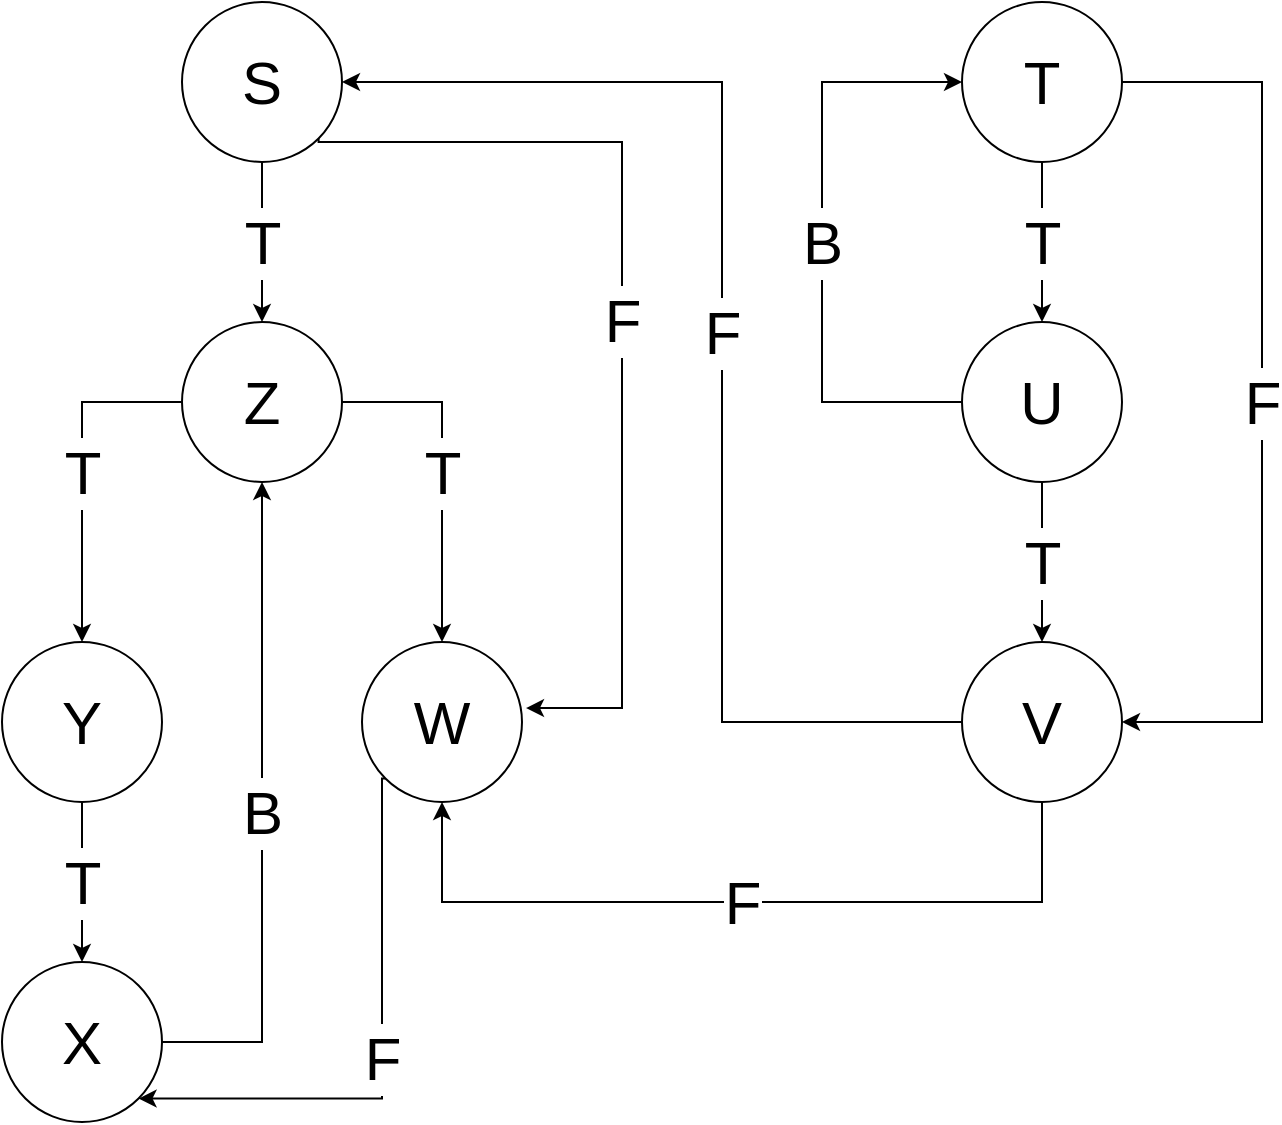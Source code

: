 <mxfile version="20.3.0" type="device"><diagram id="1eI5-q4GGaYN7fIjq52r" name="Page-1"><mxGraphModel dx="1021" dy="641" grid="1" gridSize="10" guides="1" tooltips="1" connect="1" arrows="1" fold="1" page="1" pageScale="1" pageWidth="850" pageHeight="1100" math="0" shadow="0"><root><mxCell id="0"/><mxCell id="1" parent="0"/><mxCell id="E99VVKZ6s3hWztp2PKJU-3" value="T" style="edgeStyle=orthogonalEdgeStyle;rounded=0;orthogonalLoop=1;jettySize=auto;html=1;fontSize=30;" parent="1" source="E99VVKZ6s3hWztp2PKJU-1" target="E99VVKZ6s3hWztp2PKJU-2" edge="1"><mxGeometry relative="1" as="geometry"/></mxCell><mxCell id="g9s8S4KD5WSpPcTylwDP-1" value="F" style="edgeStyle=orthogonalEdgeStyle;rounded=0;orthogonalLoop=1;jettySize=auto;html=1;exitX=1;exitY=1;exitDx=0;exitDy=0;entryX=1.025;entryY=0.413;entryDx=0;entryDy=0;entryPerimeter=0;fontSize=30;" edge="1" parent="1" source="E99VVKZ6s3hWztp2PKJU-1" target="E99VVKZ6s3hWztp2PKJU-6"><mxGeometry relative="1" as="geometry"><Array as="points"><mxPoint x="278" y="110"/><mxPoint x="430" y="110"/><mxPoint x="430" y="393"/></Array></mxGeometry></mxCell><mxCell id="E99VVKZ6s3hWztp2PKJU-1" value="&lt;font style=&quot;font-size: 30px;&quot;&gt;S&lt;/font&gt;" style="ellipse;whiteSpace=wrap;html=1;aspect=fixed;" parent="1" vertex="1"><mxGeometry x="210" y="40" width="80" height="80" as="geometry"/></mxCell><mxCell id="E99VVKZ6s3hWztp2PKJU-5" value="T" style="edgeStyle=orthogonalEdgeStyle;rounded=0;orthogonalLoop=1;jettySize=auto;html=1;fontSize=30;" parent="1" source="E99VVKZ6s3hWztp2PKJU-2" target="E99VVKZ6s3hWztp2PKJU-4" edge="1"><mxGeometry relative="1" as="geometry"/></mxCell><mxCell id="E99VVKZ6s3hWztp2PKJU-7" value="T" style="edgeStyle=orthogonalEdgeStyle;rounded=0;orthogonalLoop=1;jettySize=auto;html=1;fontSize=30;" parent="1" source="E99VVKZ6s3hWztp2PKJU-2" target="E99VVKZ6s3hWztp2PKJU-6" edge="1"><mxGeometry relative="1" as="geometry"/></mxCell><mxCell id="E99VVKZ6s3hWztp2PKJU-2" value="Z" style="ellipse;whiteSpace=wrap;html=1;aspect=fixed;fontSize=30;" parent="1" vertex="1"><mxGeometry x="210" y="200" width="80" height="80" as="geometry"/></mxCell><mxCell id="E99VVKZ6s3hWztp2PKJU-9" value="T" style="edgeStyle=orthogonalEdgeStyle;rounded=0;orthogonalLoop=1;jettySize=auto;html=1;fontSize=30;" parent="1" source="E99VVKZ6s3hWztp2PKJU-4" target="E99VVKZ6s3hWztp2PKJU-8" edge="1"><mxGeometry relative="1" as="geometry"/></mxCell><mxCell id="E99VVKZ6s3hWztp2PKJU-4" value="Y" style="ellipse;whiteSpace=wrap;html=1;aspect=fixed;fontSize=30;" parent="1" vertex="1"><mxGeometry x="120" y="360" width="80" height="80" as="geometry"/></mxCell><mxCell id="g9s8S4KD5WSpPcTylwDP-10" value="F" style="edgeStyle=orthogonalEdgeStyle;rounded=0;orthogonalLoop=1;jettySize=auto;html=1;exitX=0;exitY=1;exitDx=0;exitDy=0;entryX=1;entryY=1;entryDx=0;entryDy=0;fontSize=30;" edge="1" parent="1" source="E99VVKZ6s3hWztp2PKJU-6" target="E99VVKZ6s3hWztp2PKJU-8"><mxGeometry relative="1" as="geometry"><Array as="points"><mxPoint x="310" y="428"/><mxPoint x="310" y="588"/></Array></mxGeometry></mxCell><mxCell id="E99VVKZ6s3hWztp2PKJU-6" value="W" style="ellipse;whiteSpace=wrap;html=1;aspect=fixed;fontSize=30;" parent="1" vertex="1"><mxGeometry x="300" y="360" width="80" height="80" as="geometry"/></mxCell><mxCell id="E99VVKZ6s3hWztp2PKJU-16" value="B" style="edgeStyle=orthogonalEdgeStyle;rounded=0;orthogonalLoop=1;jettySize=auto;html=1;exitX=1;exitY=0.5;exitDx=0;exitDy=0;entryX=0.5;entryY=1;entryDx=0;entryDy=0;fontSize=30;" parent="1" source="E99VVKZ6s3hWztp2PKJU-8" target="E99VVKZ6s3hWztp2PKJU-2" edge="1"><mxGeometry relative="1" as="geometry"/></mxCell><mxCell id="E99VVKZ6s3hWztp2PKJU-8" value="X" style="ellipse;whiteSpace=wrap;html=1;aspect=fixed;fontSize=30;" parent="1" vertex="1"><mxGeometry x="120" y="520" width="80" height="80" as="geometry"/></mxCell><mxCell id="E99VVKZ6s3hWztp2PKJU-12" value="T" style="edgeStyle=orthogonalEdgeStyle;rounded=0;orthogonalLoop=1;jettySize=auto;html=1;fontSize=30;" parent="1" source="E99VVKZ6s3hWztp2PKJU-10" target="E99VVKZ6s3hWztp2PKJU-11" edge="1"><mxGeometry relative="1" as="geometry"/></mxCell><mxCell id="g9s8S4KD5WSpPcTylwDP-4" value="F" style="edgeStyle=orthogonalEdgeStyle;rounded=0;orthogonalLoop=1;jettySize=auto;html=1;exitX=1;exitY=0.5;exitDx=0;exitDy=0;entryX=1;entryY=0.5;entryDx=0;entryDy=0;fontSize=30;" edge="1" parent="1" source="E99VVKZ6s3hWztp2PKJU-10" target="E99VVKZ6s3hWztp2PKJU-13"><mxGeometry relative="1" as="geometry"><Array as="points"><mxPoint x="750" y="80"/><mxPoint x="750" y="400"/></Array></mxGeometry></mxCell><mxCell id="E99VVKZ6s3hWztp2PKJU-10" value="&lt;font style=&quot;font-size: 30px;&quot;&gt;T&lt;/font&gt;" style="ellipse;whiteSpace=wrap;html=1;aspect=fixed;" parent="1" vertex="1"><mxGeometry x="600" y="40" width="80" height="80" as="geometry"/></mxCell><mxCell id="E99VVKZ6s3hWztp2PKJU-14" value="T" style="edgeStyle=orthogonalEdgeStyle;rounded=0;orthogonalLoop=1;jettySize=auto;html=1;fontSize=30;" parent="1" source="E99VVKZ6s3hWztp2PKJU-11" target="E99VVKZ6s3hWztp2PKJU-13" edge="1"><mxGeometry relative="1" as="geometry"/></mxCell><mxCell id="g9s8S4KD5WSpPcTylwDP-5" value="B" style="edgeStyle=orthogonalEdgeStyle;rounded=0;orthogonalLoop=1;jettySize=auto;html=1;entryX=0;entryY=0.5;entryDx=0;entryDy=0;fontSize=30;" edge="1" parent="1" source="E99VVKZ6s3hWztp2PKJU-11" target="E99VVKZ6s3hWztp2PKJU-10"><mxGeometry relative="1" as="geometry"><Array as="points"><mxPoint x="530" y="240"/><mxPoint x="530" y="80"/></Array></mxGeometry></mxCell><mxCell id="E99VVKZ6s3hWztp2PKJU-11" value="&lt;font style=&quot;font-size: 30px;&quot;&gt;U&lt;/font&gt;" style="ellipse;whiteSpace=wrap;html=1;aspect=fixed;" parent="1" vertex="1"><mxGeometry x="600" y="200" width="80" height="80" as="geometry"/></mxCell><mxCell id="g9s8S4KD5WSpPcTylwDP-6" value="F" style="edgeStyle=orthogonalEdgeStyle;rounded=0;orthogonalLoop=1;jettySize=auto;html=1;exitX=0;exitY=0.5;exitDx=0;exitDy=0;entryX=1;entryY=0.5;entryDx=0;entryDy=0;fontSize=30;" edge="1" parent="1" source="E99VVKZ6s3hWztp2PKJU-13" target="E99VVKZ6s3hWztp2PKJU-1"><mxGeometry relative="1" as="geometry"><Array as="points"><mxPoint x="480" y="400"/><mxPoint x="480" y="80"/></Array></mxGeometry></mxCell><mxCell id="g9s8S4KD5WSpPcTylwDP-8" value="F" style="edgeStyle=orthogonalEdgeStyle;rounded=0;orthogonalLoop=1;jettySize=auto;html=1;entryX=0.5;entryY=1;entryDx=0;entryDy=0;fontSize=30;" edge="1" parent="1" source="E99VVKZ6s3hWztp2PKJU-13" target="E99VVKZ6s3hWztp2PKJU-6"><mxGeometry relative="1" as="geometry"><Array as="points"><mxPoint x="640" y="490"/><mxPoint x="340" y="490"/></Array></mxGeometry></mxCell><mxCell id="E99VVKZ6s3hWztp2PKJU-13" value="&lt;font style=&quot;font-size: 30px;&quot;&gt;V&lt;/font&gt;" style="ellipse;whiteSpace=wrap;html=1;aspect=fixed;" parent="1" vertex="1"><mxGeometry x="600" y="360" width="80" height="80" as="geometry"/></mxCell></root></mxGraphModel></diagram></mxfile>